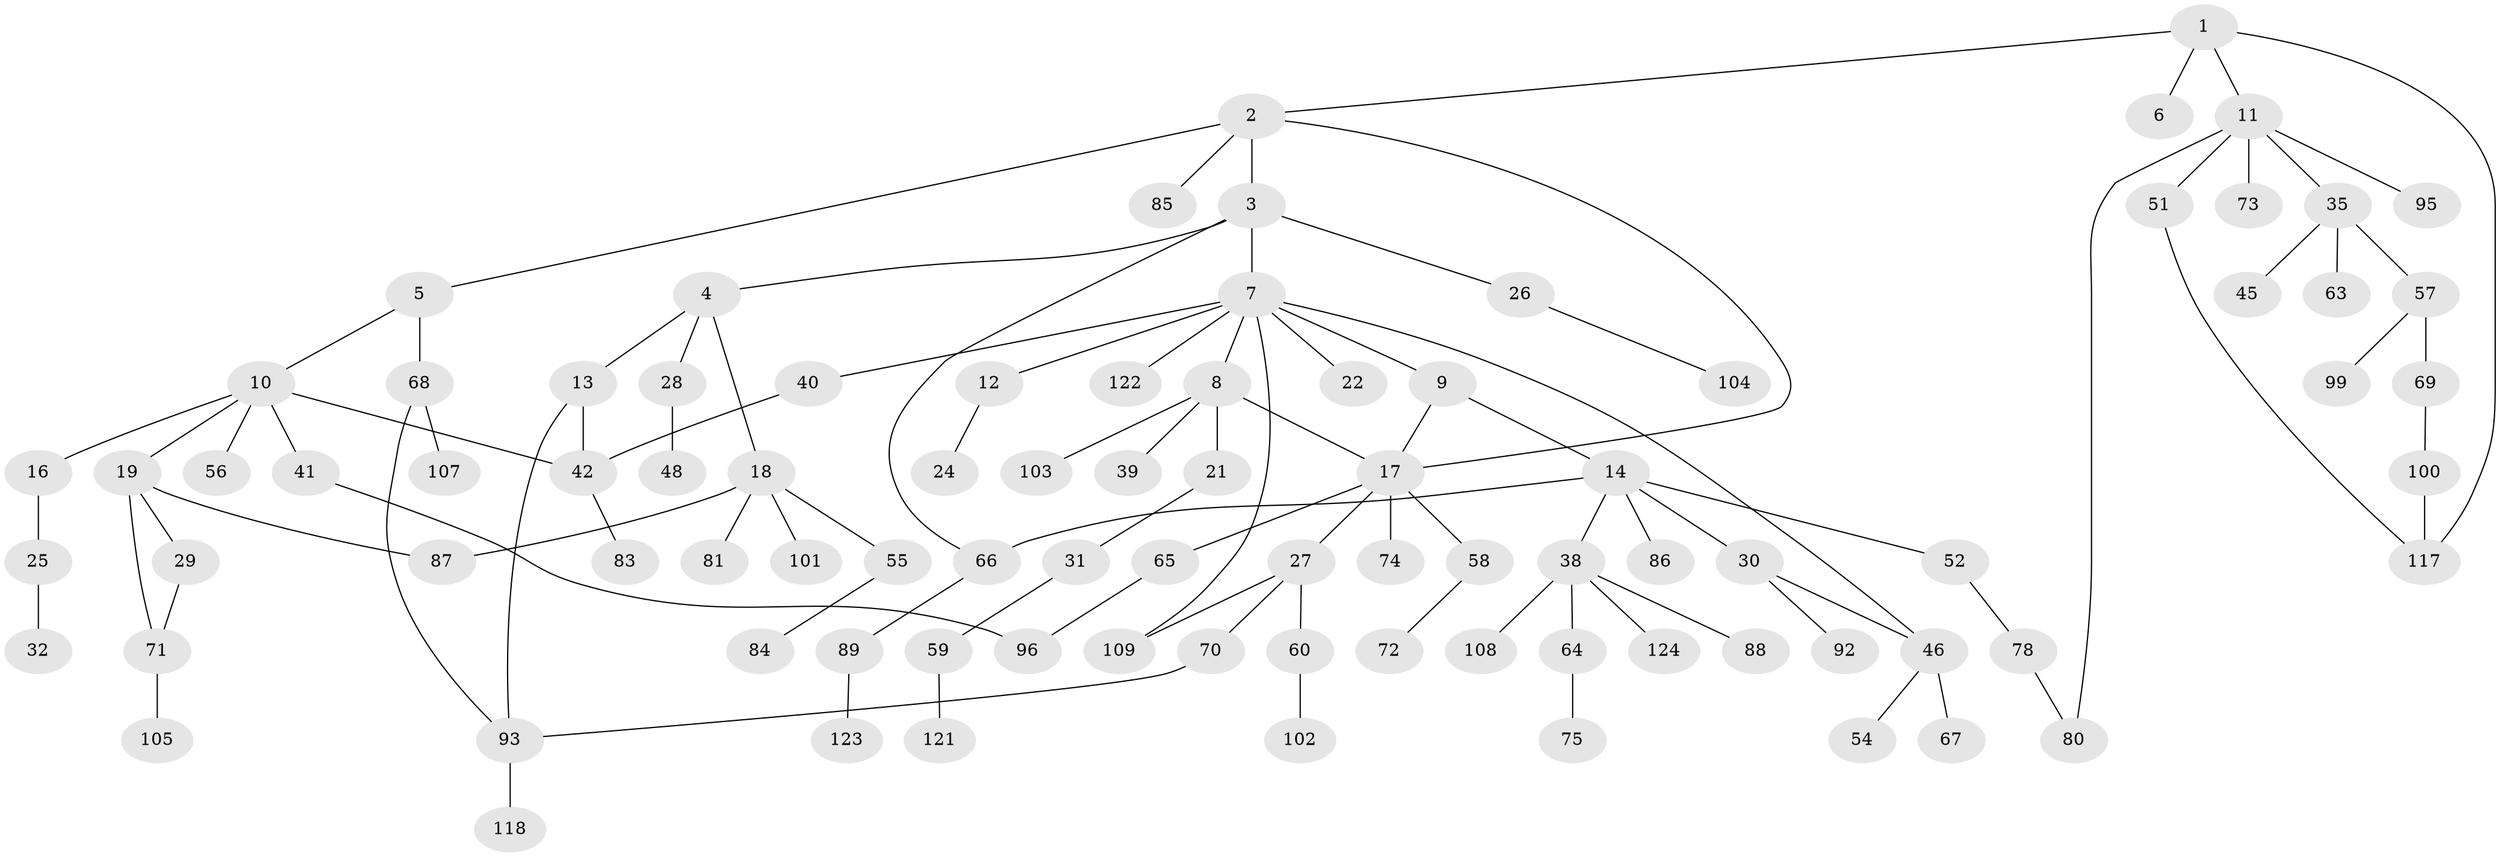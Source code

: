 // original degree distribution, {4: 0.046511627906976744, 5: 0.046511627906976744, 3: 0.14728682170542637, 2: 0.35658914728682173, 6: 0.03875968992248062, 7: 0.007751937984496124, 1: 0.35658914728682173}
// Generated by graph-tools (version 1.1) at 2025/17/03/04/25 18:17:12]
// undirected, 90 vertices, 104 edges
graph export_dot {
graph [start="1"]
  node [color=gray90,style=filled];
  1;
  2;
  3;
  4;
  5;
  6 [super="+37"];
  7 [super="+15"];
  8 [super="+90+43+20"];
  9;
  10 [super="+50"];
  11;
  12 [super="+33"];
  13;
  14;
  16;
  17 [super="+34+23"];
  18;
  19 [super="+114"];
  21 [super="+62+61"];
  22;
  24 [super="+113"];
  25;
  26;
  27 [super="+49"];
  28;
  29;
  30 [super="+125"];
  31 [super="+36"];
  32;
  35;
  38;
  39;
  40;
  41;
  42 [super="+47+44"];
  45;
  46;
  48;
  51 [super="+53+77"];
  52 [super="+76"];
  54;
  55;
  56;
  57 [super="+98"];
  58;
  59 [super="+91"];
  60;
  63;
  64;
  65;
  66;
  67;
  68;
  69;
  70;
  71;
  72;
  73;
  74;
  75;
  78;
  80;
  81;
  83;
  84;
  85;
  86 [super="+97"];
  87 [super="+94"];
  88 [super="+116"];
  89;
  92;
  93 [super="+112"];
  95;
  96;
  99;
  100;
  101;
  102;
  103 [super="+119"];
  104;
  105;
  107;
  108;
  109 [super="+128"];
  117 [super="+129"];
  118;
  121;
  122 [super="+126"];
  123;
  124;
  1 -- 2;
  1 -- 6;
  1 -- 11;
  1 -- 117;
  2 -- 3;
  2 -- 5;
  2 -- 17;
  2 -- 85;
  3 -- 4;
  3 -- 7;
  3 -- 26;
  3 -- 66;
  4 -- 13;
  4 -- 18;
  4 -- 28;
  5 -- 10;
  5 -- 68;
  7 -- 8;
  7 -- 9;
  7 -- 12;
  7 -- 46;
  7 -- 22;
  7 -- 40;
  7 -- 122;
  7 -- 109;
  8 -- 21;
  8 -- 39;
  8 -- 17;
  8 -- 103;
  9 -- 14;
  9 -- 17;
  10 -- 16;
  10 -- 19;
  10 -- 41;
  10 -- 56;
  10 -- 42;
  11 -- 35;
  11 -- 51;
  11 -- 73;
  11 -- 95;
  11 -- 80;
  12 -- 24;
  13 -- 93;
  13 -- 42;
  14 -- 30;
  14 -- 38;
  14 -- 52;
  14 -- 86;
  14 -- 66;
  16 -- 25;
  17 -- 27;
  17 -- 65;
  17 -- 58;
  17 -- 74;
  18 -- 55;
  18 -- 81;
  18 -- 101;
  18 -- 87;
  19 -- 29;
  19 -- 71;
  19 -- 87;
  21 -- 31;
  25 -- 32;
  26 -- 104;
  27 -- 70;
  27 -- 60;
  27 -- 109;
  28 -- 48;
  29 -- 71;
  30 -- 92;
  30 -- 46;
  31 -- 59;
  35 -- 45;
  35 -- 57;
  35 -- 63;
  38 -- 64;
  38 -- 88;
  38 -- 108;
  38 -- 124;
  40 -- 42;
  41 -- 96;
  42 -- 83;
  46 -- 54;
  46 -- 67;
  51 -- 117;
  52 -- 78;
  55 -- 84;
  57 -- 69;
  57 -- 99;
  58 -- 72;
  59 -- 121;
  60 -- 102;
  64 -- 75;
  65 -- 96;
  66 -- 89;
  68 -- 107;
  68 -- 93;
  69 -- 100;
  70 -- 93;
  71 -- 105;
  78 -- 80;
  89 -- 123;
  93 -- 118;
  100 -- 117;
}
